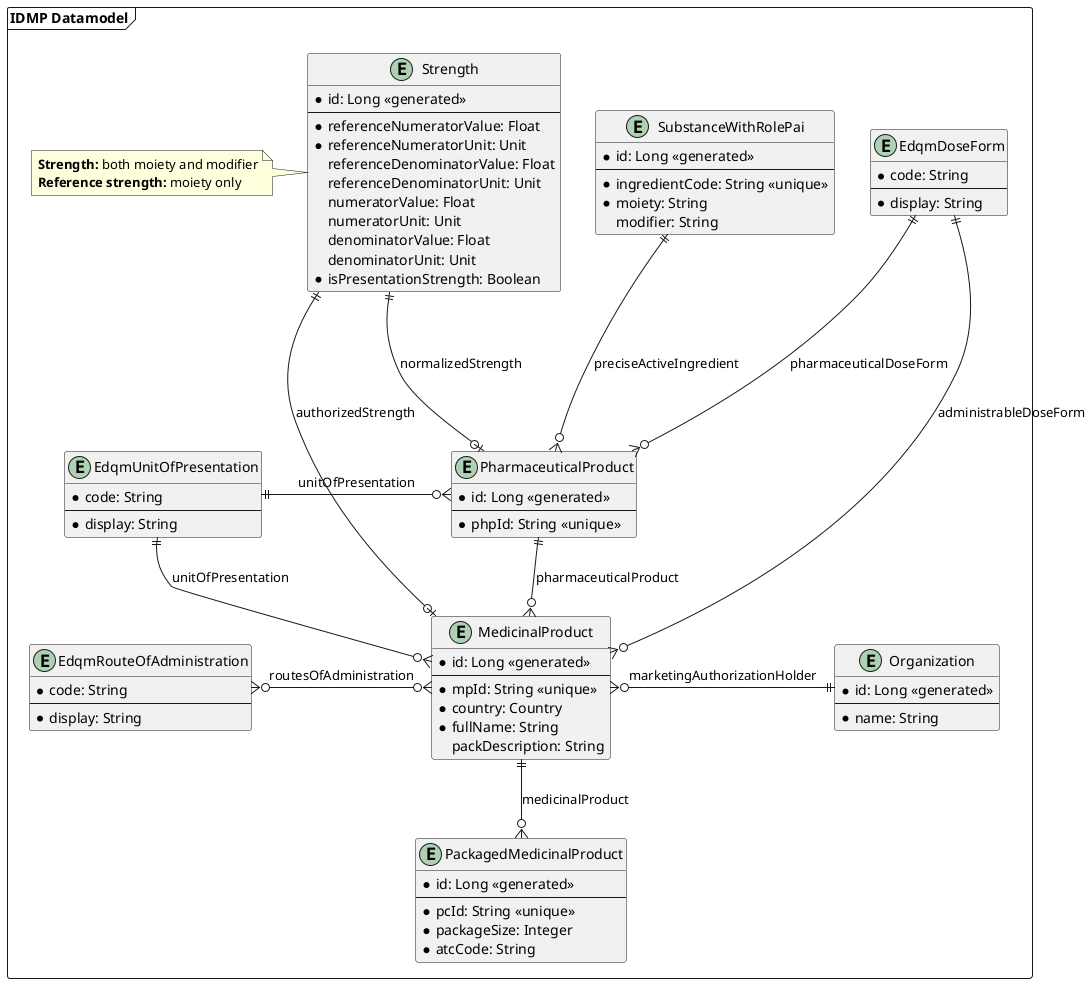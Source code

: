 @startuml
'https://plantuml.com/class-diagram

package "IDMP Datamodel" as idmpDatamodel <<frame>> {
    entity EdqmRouteOfAdministration {
        * code: String
        --
        * display: String
    }

    entity EdqmUnitOfPresentation {
        * code: String
        --
        * display: String
    }

    together {
        entity EdqmDoseForm {
            * code: String
            --
            * display: String
        }

        entity Strength {
            * id: Long <<generated>>
            --
            * referenceNumeratorValue: Float
            * referenceNumeratorUnit: Unit
            referenceDenominatorValue: Float
            referenceDenominatorUnit: Unit
            numeratorValue: Float
            numeratorUnit: Unit
            denominatorValue: Float
            denominatorUnit: Unit
            * isPresentationStrength: Boolean
        }

        entity SubstanceWithRolePai {
            * id: Long <<generated>>
            --
            * ingredientCode: String <<unique>>
            * moiety: String
            modifier: String
        }

        note left of Strength {
                    **Strength:** both moiety and modifier
                    **Reference strength:** moiety only
                }
    }

    entity PharmaceuticalProduct {
        * id: Long <<generated>>
        --
        * phpId: String <<unique>>
    }

    entity MedicinalProduct {
        * id: Long <<generated>>
        --
        * mpId: String <<unique>>
        * country: Country
        * fullName: String
        packDescription: String
    }

    entity PackagedMedicinalProduct {
        * id: Long <<generated>>
        --
        * pcId: String <<unique>>
        * packageSize: Integer
        * atcCode: String
    }

    entity Organization {
        * id: Long <<generated>>
        --
        * name: String
    }

    EdqmUnitOfPresentation ||-o{ PharmaceuticalProduct : unitOfPresentation
    EdqmUnitOfPresentation ||--o{ MedicinalProduct : unitOfPresentation

    SubstanceWithRolePai ||---o{ PharmaceuticalProduct : preciseActiveIngredient
    EdqmDoseForm ||---o{ PharmaceuticalProduct : pharmaceuticalDoseForm
    Strength ||---o| PharmaceuticalProduct : normalizedStrength

    PharmaceuticalProduct ||--o{ MedicinalProduct : pharmaceuticalProduct

    MedicinalProduct ||--o{ PackagedMedicinalProduct : medicinalProduct
    MedicinalProduct }o--|| EdqmDoseForm : administrableDoseForm
    MedicinalProduct |o--|| Strength : authorizedStrength
    EdqmRouteOfAdministration }o-o{ MedicinalProduct : routesOfAdministration

    MedicinalProduct }o-|| Organization : marketingAuthorizationHolder
}
@enduml